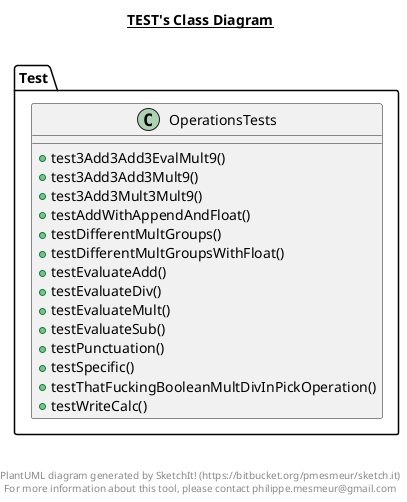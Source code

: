 @startuml

title __TEST's Class Diagram__\n

  namespace Test {
    class Test.OperationsTests {
        + test3Add3Add3EvalMult9()
        + test3Add3Add3Mult9()
        + test3Add3Mult3Mult9()
        + testAddWithAppendAndFloat()
        + testDifferentMultGroups()
        + testDifferentMultGroupsWithFloat()
        + testEvaluateAdd()
        + testEvaluateDiv()
        + testEvaluateMult()
        + testEvaluateSub()
        + testPunctuation()
        + testSpecific()
        + testThatFuckingBooleanMultDivInPickOperation()
        + testWriteCalc()
    }
  }
  



right footer


PlantUML diagram generated by SketchIt! (https://bitbucket.org/pmesmeur/sketch.it)
For more information about this tool, please contact philippe.mesmeur@gmail.com
endfooter

@enduml
